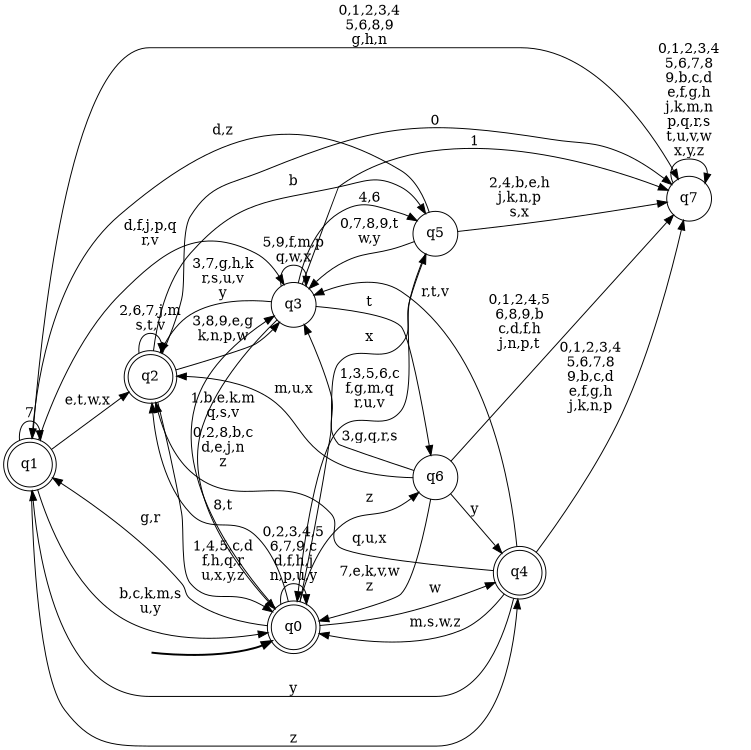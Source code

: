 digraph BlueStar {
__start0 [style = invis, shape = none, label = "", width = 0, height = 0];

rankdir=LR;
size="8,5";

s0 [style="rounded,filled", color="black", fillcolor="white" shape="doublecircle", label="q0"];
s1 [style="rounded,filled", color="black", fillcolor="white" shape="doublecircle", label="q1"];
s2 [style="rounded,filled", color="black", fillcolor="white" shape="doublecircle", label="q2"];
s3 [style="filled", color="black", fillcolor="white" shape="circle", label="q3"];
s4 [style="rounded,filled", color="black", fillcolor="white" shape="doublecircle", label="q4"];
s5 [style="filled", color="black", fillcolor="white" shape="circle", label="q5"];
s6 [style="filled", color="black", fillcolor="white" shape="circle", label="q6"];
s7 [style="filled", color="black", fillcolor="white" shape="circle", label="q7"];
subgraph cluster_main { 
	graph [pad=".75", ranksep="0.15", nodesep="0.15"];
	 style=invis; 
	__start0 -> s0 [penwidth=2];
}
s0 -> s0 [label="0,2,3,4,5\n6,7,9,c\nd,f,h,j\nn,p,u,y"];
s0 -> s1 [label="g,r"];
s0 -> s2 [label="8,t"];
s0 -> s3 [label="1,b,e,k,m\nq,s,v"];
s0 -> s4 [label="w"];
s0 -> s5 [label="x"];
s0 -> s6 [label="z"];
s1 -> s0 [label="b,c,k,m,s\nu,y"];
s1 -> s1 [label="7"];
s1 -> s2 [label="e,t,w,x"];
s1 -> s3 [label="d,f,j,p,q\nr,v"];
s1 -> s4 [label="z"];
s1 -> s7 [label="0,1,2,3,4\n5,6,8,9\ng,h,n"];
s2 -> s0 [label="1,4,5,c,d\nf,h,q,r\nu,x,y,z"];
s2 -> s2 [label="2,6,7,j,m\ns,t,v"];
s2 -> s3 [label="3,8,9,e,g\nk,n,p,w"];
s2 -> s5 [label="b"];
s2 -> s7 [label="0"];
s3 -> s0 [label="0,2,8,b,c\nd,e,j,n\nz"];
s3 -> s2 [label="3,7,g,h,k\nr,s,u,v\ny"];
s3 -> s3 [label="5,9,f,m,p\nq,w,x"];
s3 -> s5 [label="4,6"];
s3 -> s6 [label="t"];
s3 -> s7 [label="1"];
s4 -> s0 [label="m,s,w,z"];
s4 -> s1 [label="y"];
s4 -> s2 [label="q,u,x"];
s4 -> s3 [label="r,t,v"];
s4 -> s7 [label="0,1,2,3,4\n5,6,7,8\n9,b,c,d\ne,f,g,h\nj,k,n,p"];
s5 -> s0 [label="1,3,5,6,c\nf,g,m,q\nr,u,v"];
s5 -> s1 [label="d,z"];
s5 -> s3 [label="0,7,8,9,t\nw,y"];
s5 -> s7 [label="2,4,b,e,h\nj,k,n,p\ns,x"];
s6 -> s0 [label="7,e,k,v,w\nz"];
s6 -> s2 [label="m,u,x"];
s6 -> s3 [label="3,g,q,r,s"];
s6 -> s4 [label="y"];
s6 -> s7 [label="0,1,2,4,5\n6,8,9,b\nc,d,f,h\nj,n,p,t"];
s7 -> s7 [label="0,1,2,3,4\n5,6,7,8\n9,b,c,d\ne,f,g,h\nj,k,m,n\np,q,r,s\nt,u,v,w\nx,y,z"];

}